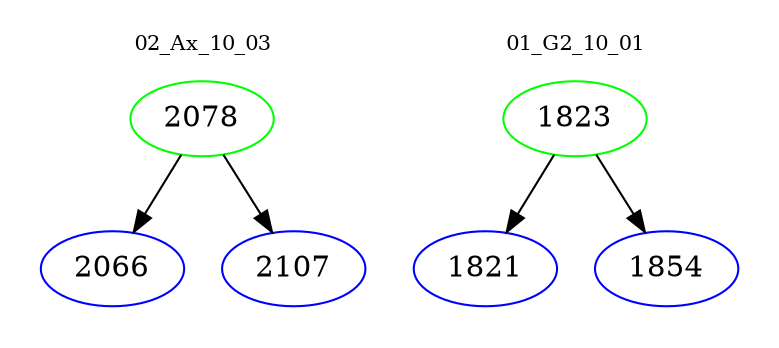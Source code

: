 digraph{
subgraph cluster_0 {
color = white
label = "02_Ax_10_03";
fontsize=10;
T0_2078 [label="2078", color="green"]
T0_2078 -> T0_2066 [color="black"]
T0_2066 [label="2066", color="blue"]
T0_2078 -> T0_2107 [color="black"]
T0_2107 [label="2107", color="blue"]
}
subgraph cluster_1 {
color = white
label = "01_G2_10_01";
fontsize=10;
T1_1823 [label="1823", color="green"]
T1_1823 -> T1_1821 [color="black"]
T1_1821 [label="1821", color="blue"]
T1_1823 -> T1_1854 [color="black"]
T1_1854 [label="1854", color="blue"]
}
}
